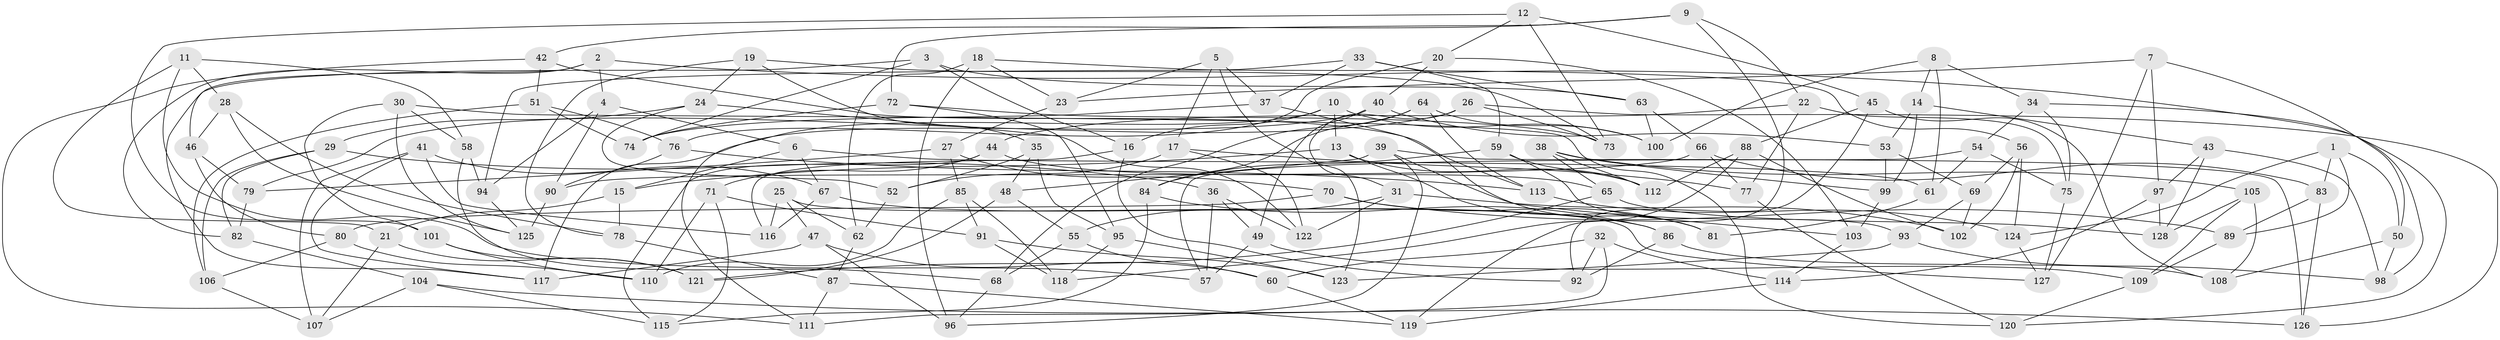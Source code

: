 // coarse degree distribution, {6: 0.32894736842105265, 8: 0.07894736842105263, 4: 0.42105263157894735, 10: 0.013157894736842105, 7: 0.013157894736842105, 5: 0.06578947368421052, 13: 0.013157894736842105, 3: 0.06578947368421052}
// Generated by graph-tools (version 1.1) at 2025/20/03/04/25 18:20:55]
// undirected, 128 vertices, 256 edges
graph export_dot {
graph [start="1"]
  node [color=gray90,style=filled];
  1;
  2;
  3;
  4;
  5;
  6;
  7;
  8;
  9;
  10;
  11;
  12;
  13;
  14;
  15;
  16;
  17;
  18;
  19;
  20;
  21;
  22;
  23;
  24;
  25;
  26;
  27;
  28;
  29;
  30;
  31;
  32;
  33;
  34;
  35;
  36;
  37;
  38;
  39;
  40;
  41;
  42;
  43;
  44;
  45;
  46;
  47;
  48;
  49;
  50;
  51;
  52;
  53;
  54;
  55;
  56;
  57;
  58;
  59;
  60;
  61;
  62;
  63;
  64;
  65;
  66;
  67;
  68;
  69;
  70;
  71;
  72;
  73;
  74;
  75;
  76;
  77;
  78;
  79;
  80;
  81;
  82;
  83;
  84;
  85;
  86;
  87;
  88;
  89;
  90;
  91;
  92;
  93;
  94;
  95;
  96;
  97;
  98;
  99;
  100;
  101;
  102;
  103;
  104;
  105;
  106;
  107;
  108;
  109;
  110;
  111;
  112;
  113;
  114;
  115;
  116;
  117;
  118;
  119;
  120;
  121;
  122;
  123;
  124;
  125;
  126;
  127;
  128;
  1 -- 50;
  1 -- 124;
  1 -- 83;
  1 -- 89;
  2 -- 82;
  2 -- 46;
  2 -- 98;
  2 -- 4;
  3 -- 117;
  3 -- 74;
  3 -- 63;
  3 -- 16;
  4 -- 94;
  4 -- 90;
  4 -- 6;
  5 -- 37;
  5 -- 23;
  5 -- 123;
  5 -- 17;
  6 -- 61;
  6 -- 67;
  6 -- 15;
  7 -- 50;
  7 -- 97;
  7 -- 23;
  7 -- 127;
  8 -- 100;
  8 -- 14;
  8 -- 61;
  8 -- 34;
  9 -- 72;
  9 -- 42;
  9 -- 22;
  9 -- 119;
  10 -- 13;
  10 -- 16;
  10 -- 111;
  10 -- 100;
  11 -- 58;
  11 -- 21;
  11 -- 57;
  11 -- 28;
  12 -- 20;
  12 -- 73;
  12 -- 101;
  12 -- 45;
  13 -- 81;
  13 -- 112;
  13 -- 15;
  14 -- 99;
  14 -- 53;
  14 -- 43;
  15 -- 78;
  15 -- 21;
  16 -- 92;
  16 -- 116;
  17 -- 77;
  17 -- 122;
  17 -- 52;
  18 -- 23;
  18 -- 62;
  18 -- 56;
  18 -- 96;
  19 -- 24;
  19 -- 35;
  19 -- 73;
  19 -- 78;
  20 -- 103;
  20 -- 76;
  20 -- 40;
  21 -- 121;
  21 -- 107;
  22 -- 77;
  22 -- 75;
  22 -- 44;
  23 -- 27;
  24 -- 122;
  24 -- 29;
  24 -- 52;
  25 -- 47;
  25 -- 127;
  25 -- 116;
  25 -- 62;
  26 -- 73;
  26 -- 79;
  26 -- 31;
  26 -- 126;
  27 -- 85;
  27 -- 70;
  27 -- 79;
  28 -- 46;
  28 -- 78;
  28 -- 125;
  29 -- 106;
  29 -- 82;
  29 -- 36;
  30 -- 58;
  30 -- 125;
  30 -- 101;
  30 -- 120;
  31 -- 55;
  31 -- 122;
  31 -- 102;
  32 -- 114;
  32 -- 60;
  32 -- 92;
  32 -- 111;
  33 -- 94;
  33 -- 59;
  33 -- 37;
  33 -- 63;
  34 -- 75;
  34 -- 54;
  34 -- 120;
  35 -- 52;
  35 -- 95;
  35 -- 48;
  36 -- 57;
  36 -- 49;
  36 -- 122;
  37 -- 74;
  37 -- 81;
  38 -- 99;
  38 -- 65;
  38 -- 112;
  38 -- 105;
  39 -- 126;
  39 -- 96;
  39 -- 48;
  39 -- 103;
  40 -- 53;
  40 -- 117;
  40 -- 49;
  41 -- 116;
  41 -- 107;
  41 -- 67;
  41 -- 117;
  42 -- 51;
  42 -- 113;
  42 -- 111;
  43 -- 97;
  43 -- 98;
  43 -- 128;
  44 -- 115;
  44 -- 65;
  44 -- 71;
  45 -- 88;
  45 -- 92;
  45 -- 108;
  46 -- 80;
  46 -- 79;
  47 -- 117;
  47 -- 60;
  47 -- 96;
  48 -- 55;
  48 -- 121;
  49 -- 109;
  49 -- 57;
  50 -- 98;
  50 -- 108;
  51 -- 74;
  51 -- 106;
  51 -- 76;
  52 -- 62;
  53 -- 69;
  53 -- 99;
  54 -- 57;
  54 -- 61;
  54 -- 75;
  55 -- 60;
  55 -- 68;
  56 -- 69;
  56 -- 102;
  56 -- 124;
  58 -- 94;
  58 -- 68;
  59 -- 93;
  59 -- 84;
  59 -- 112;
  60 -- 119;
  61 -- 81;
  62 -- 87;
  63 -- 66;
  63 -- 100;
  64 -- 68;
  64 -- 113;
  64 -- 84;
  64 -- 100;
  65 -- 128;
  65 -- 121;
  66 -- 90;
  66 -- 77;
  66 -- 83;
  67 -- 86;
  67 -- 116;
  68 -- 96;
  69 -- 102;
  69 -- 93;
  70 -- 81;
  70 -- 80;
  70 -- 89;
  71 -- 115;
  71 -- 91;
  71 -- 110;
  72 -- 73;
  72 -- 95;
  72 -- 74;
  75 -- 127;
  76 -- 90;
  76 -- 113;
  77 -- 120;
  78 -- 87;
  79 -- 82;
  80 -- 110;
  80 -- 106;
  82 -- 104;
  83 -- 89;
  83 -- 126;
  84 -- 86;
  84 -- 115;
  85 -- 118;
  85 -- 110;
  85 -- 91;
  86 -- 108;
  86 -- 92;
  87 -- 111;
  87 -- 119;
  88 -- 118;
  88 -- 102;
  88 -- 112;
  89 -- 109;
  90 -- 125;
  91 -- 118;
  91 -- 123;
  93 -- 123;
  93 -- 98;
  94 -- 125;
  95 -- 123;
  95 -- 118;
  97 -- 128;
  97 -- 114;
  99 -- 103;
  101 -- 110;
  101 -- 121;
  103 -- 114;
  104 -- 115;
  104 -- 107;
  104 -- 126;
  105 -- 108;
  105 -- 109;
  105 -- 128;
  106 -- 107;
  109 -- 120;
  113 -- 124;
  114 -- 119;
  124 -- 127;
}
